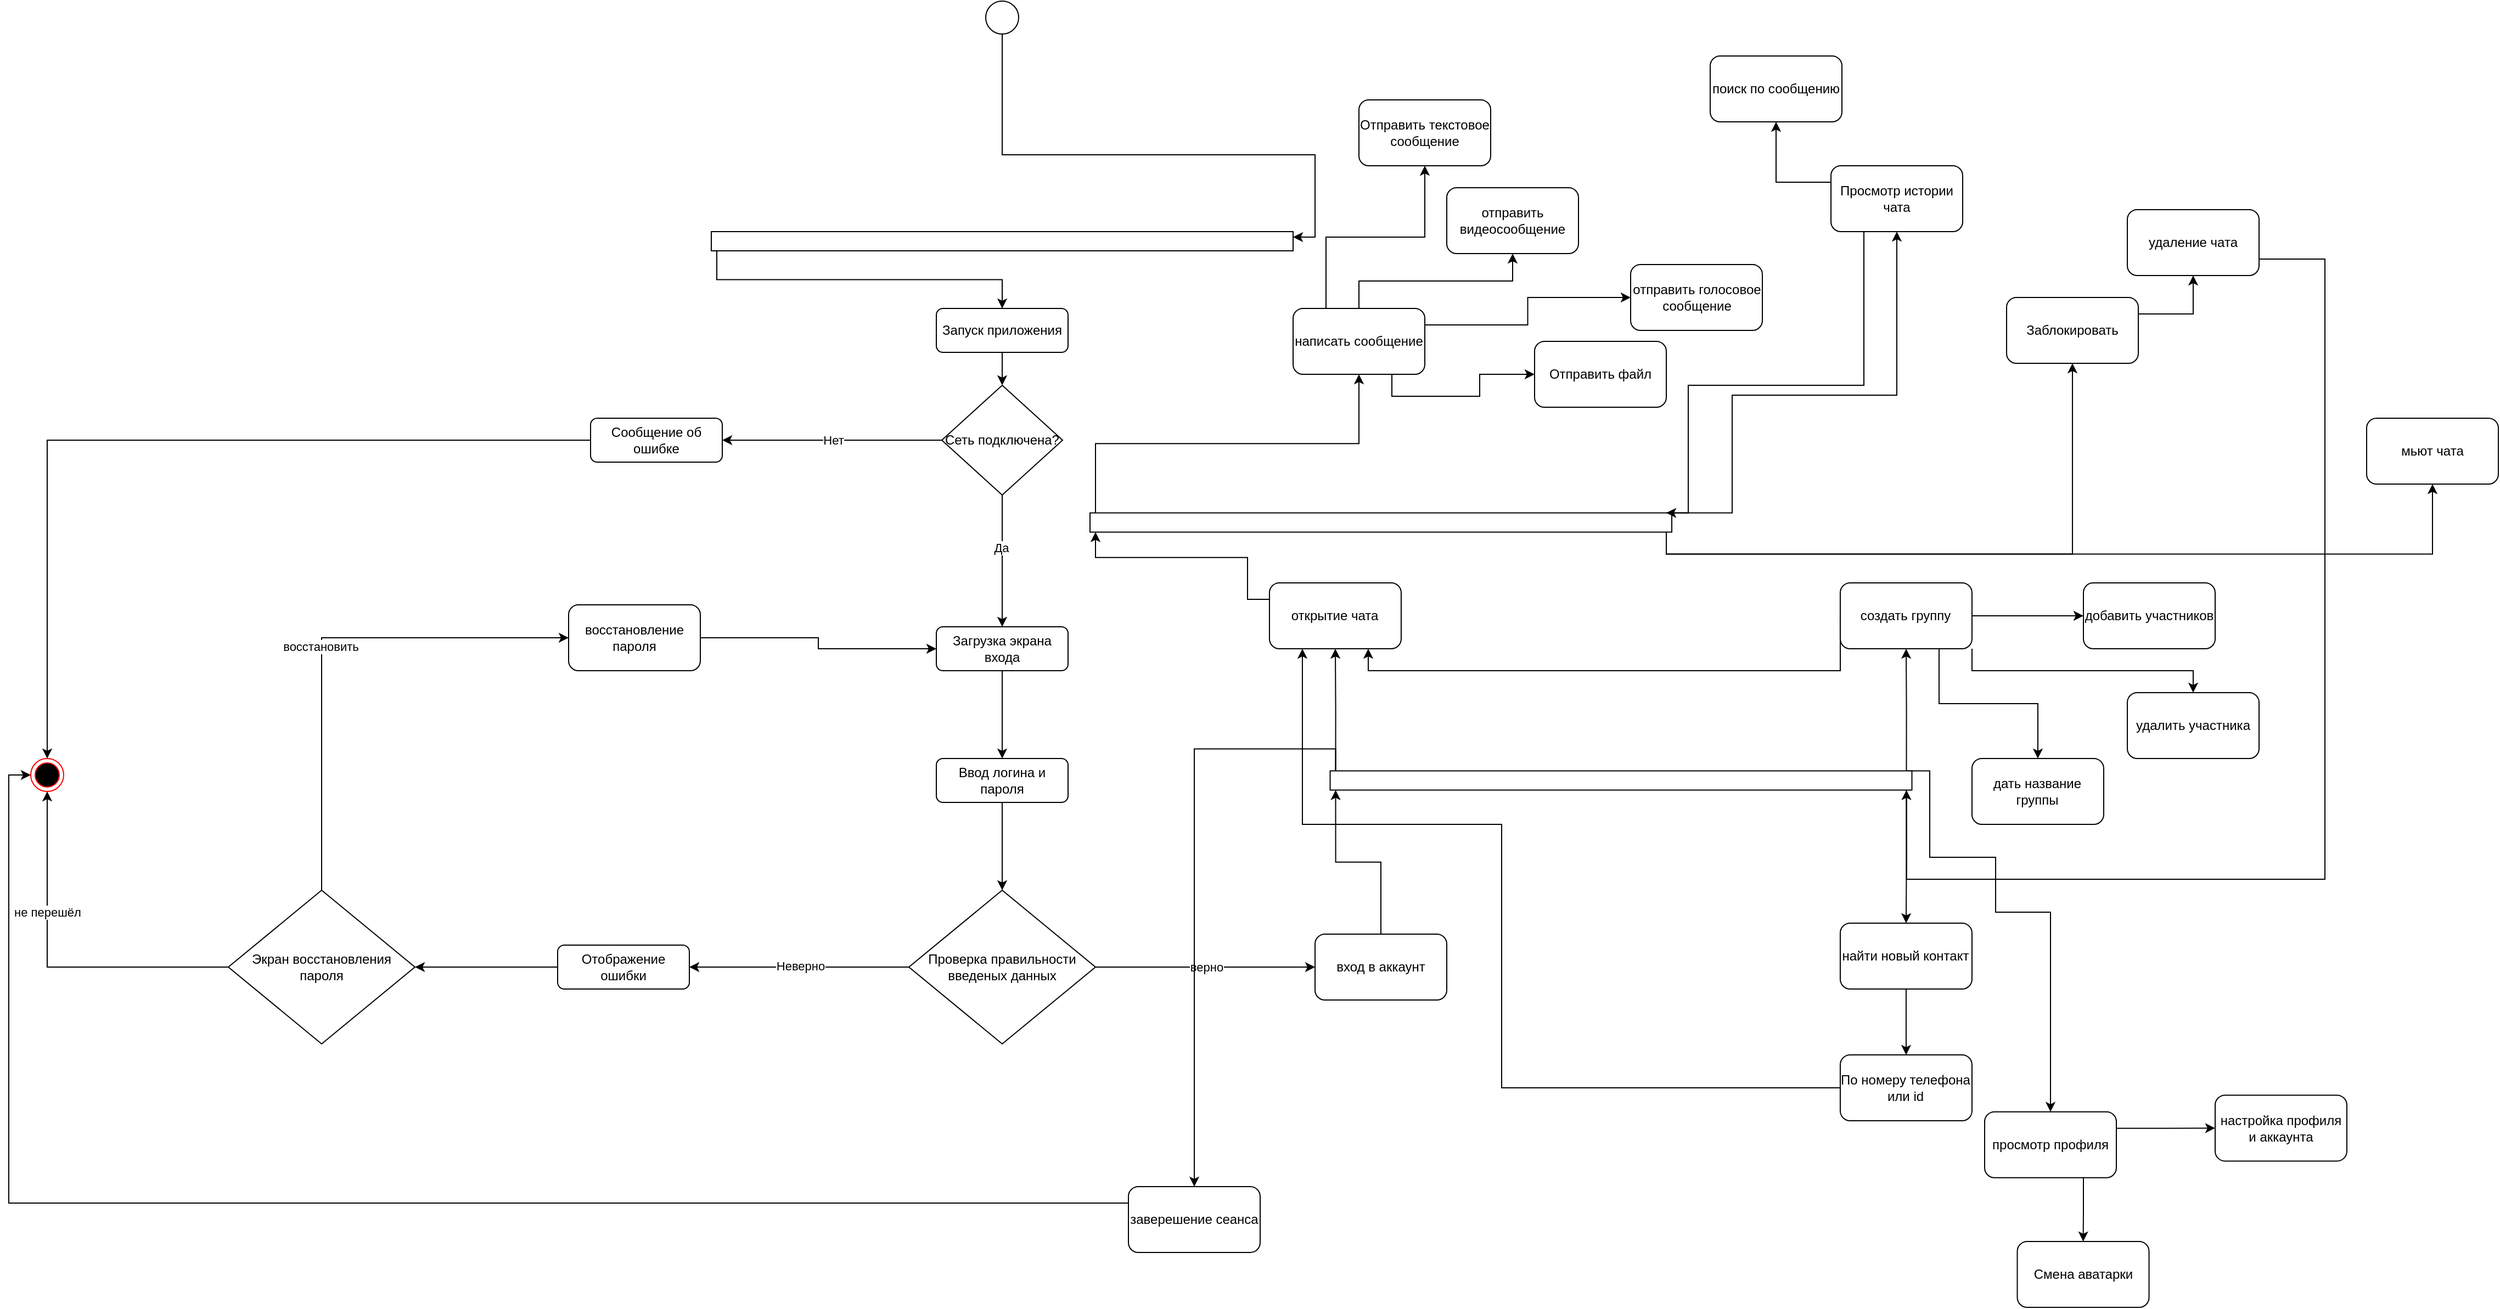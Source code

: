 <mxfile version="25.0.2">
  <diagram name="Страница — 1" id="m0aqDX5a4y5vVacSmw0y">
    <mxGraphModel dx="2271" dy="2622" grid="1" gridSize="10" guides="1" tooltips="1" connect="1" arrows="1" fold="1" page="1" pageScale="1" pageWidth="827" pageHeight="1169" math="0" shadow="0">
      <root>
        <mxCell id="0" />
        <mxCell id="1" parent="0" />
        <mxCell id="jCxehiMEUvxZO1RVhI75-6" style="edgeStyle=orthogonalEdgeStyle;rounded=0;orthogonalLoop=1;jettySize=auto;html=1;exitX=0.5;exitY=1;exitDx=0;exitDy=0;" edge="1" parent="1" source="jCxehiMEUvxZO1RVhI75-5" target="jCxehiMEUvxZO1RVhI75-8">
          <mxGeometry relative="1" as="geometry">
            <mxPoint x="320" y="120" as="targetPoint" />
            <Array as="points">
              <mxPoint x="335" y="100" />
              <mxPoint x="620" y="100" />
              <mxPoint x="620" y="175" />
            </Array>
          </mxGeometry>
        </mxCell>
        <mxCell id="jCxehiMEUvxZO1RVhI75-5" value="" style="ellipse;" vertex="1" parent="1">
          <mxGeometry x="320" y="-40" width="30" height="30" as="geometry" />
        </mxCell>
        <mxCell id="jCxehiMEUvxZO1RVhI75-11" style="edgeStyle=orthogonalEdgeStyle;rounded=0;orthogonalLoop=1;jettySize=auto;html=1;curved=0;exitX=1;exitY=1;exitDx=0;exitDy=-5;exitPerimeter=0;entryX=0.5;entryY=0;entryDx=0;entryDy=0;" edge="1" parent="1" source="jCxehiMEUvxZO1RVhI75-8" target="jCxehiMEUvxZO1RVhI75-9">
          <mxGeometry relative="1" as="geometry" />
        </mxCell>
        <mxCell id="jCxehiMEUvxZO1RVhI75-8" value="" style="html=1;points=[[0,0,0,0,5],[0,1,0,0,-5],[1,0,0,0,5],[1,1,0,0,-5]];perimeter=orthogonalPerimeter;outlineConnect=0;targetShapes=umlLifeline;portConstraint=eastwest;newEdgeStyle={&quot;curved&quot;:0,&quot;rounded&quot;:0};rotation=90;" vertex="1" parent="1">
          <mxGeometry x="326.25" y="-86.25" width="17.5" height="530" as="geometry" />
        </mxCell>
        <mxCell id="jCxehiMEUvxZO1RVhI75-12" style="edgeStyle=orthogonalEdgeStyle;rounded=0;orthogonalLoop=1;jettySize=auto;html=1;exitX=0.5;exitY=1;exitDx=0;exitDy=0;entryX=0.5;entryY=0;entryDx=0;entryDy=0;" edge="1" parent="1" source="jCxehiMEUvxZO1RVhI75-9" target="jCxehiMEUvxZO1RVhI75-10">
          <mxGeometry relative="1" as="geometry" />
        </mxCell>
        <mxCell id="jCxehiMEUvxZO1RVhI75-9" value="Запуск приложения" style="rounded=1;whiteSpace=wrap;html=1;" vertex="1" parent="1">
          <mxGeometry x="275" y="240" width="120" height="40" as="geometry" />
        </mxCell>
        <mxCell id="jCxehiMEUvxZO1RVhI75-13" style="edgeStyle=orthogonalEdgeStyle;rounded=0;orthogonalLoop=1;jettySize=auto;html=1;entryX=1;entryY=0.5;entryDx=0;entryDy=0;" edge="1" parent="1" source="jCxehiMEUvxZO1RVhI75-10" target="jCxehiMEUvxZO1RVhI75-17">
          <mxGeometry relative="1" as="geometry">
            <mxPoint x="85.714" y="360" as="targetPoint" />
          </mxGeometry>
        </mxCell>
        <mxCell id="jCxehiMEUvxZO1RVhI75-15" value="Нет" style="edgeLabel;html=1;align=center;verticalAlign=middle;resizable=0;points=[];" vertex="1" connectable="0" parent="jCxehiMEUvxZO1RVhI75-13">
          <mxGeometry x="-0.007" relative="1" as="geometry">
            <mxPoint as="offset" />
          </mxGeometry>
        </mxCell>
        <mxCell id="jCxehiMEUvxZO1RVhI75-14" style="edgeStyle=orthogonalEdgeStyle;rounded=0;orthogonalLoop=1;jettySize=auto;html=1;exitX=0.5;exitY=1;exitDx=0;exitDy=0;entryX=0.5;entryY=0;entryDx=0;entryDy=0;" edge="1" parent="1" source="jCxehiMEUvxZO1RVhI75-10" target="jCxehiMEUvxZO1RVhI75-18">
          <mxGeometry relative="1" as="geometry">
            <mxPoint x="335.143" y="520" as="targetPoint" />
          </mxGeometry>
        </mxCell>
        <mxCell id="jCxehiMEUvxZO1RVhI75-16" value="Да" style="edgeLabel;html=1;align=center;verticalAlign=middle;resizable=0;points=[];" vertex="1" connectable="0" parent="jCxehiMEUvxZO1RVhI75-14">
          <mxGeometry x="-0.2" y="-1" relative="1" as="geometry">
            <mxPoint as="offset" />
          </mxGeometry>
        </mxCell>
        <mxCell id="jCxehiMEUvxZO1RVhI75-10" value="Сеть подключена?" style="rhombus;whiteSpace=wrap;html=1;" vertex="1" parent="1">
          <mxGeometry x="280" y="310" width="110" height="100" as="geometry" />
        </mxCell>
        <mxCell id="jCxehiMEUvxZO1RVhI75-38" style="edgeStyle=orthogonalEdgeStyle;rounded=0;orthogonalLoop=1;jettySize=auto;html=1;exitX=0;exitY=0.5;exitDx=0;exitDy=0;entryX=0.5;entryY=0;entryDx=0;entryDy=0;" edge="1" parent="1" source="jCxehiMEUvxZO1RVhI75-17" target="jCxehiMEUvxZO1RVhI75-33">
          <mxGeometry relative="1" as="geometry">
            <mxPoint x="-210" y="359.842" as="targetPoint" />
          </mxGeometry>
        </mxCell>
        <mxCell id="jCxehiMEUvxZO1RVhI75-17" value="Сообщение об ошибке" style="rounded=1;whiteSpace=wrap;html=1;" vertex="1" parent="1">
          <mxGeometry x="-40" y="340" width="120" height="40" as="geometry" />
        </mxCell>
        <mxCell id="jCxehiMEUvxZO1RVhI75-20" style="edgeStyle=orthogonalEdgeStyle;rounded=0;orthogonalLoop=1;jettySize=auto;html=1;exitX=0.5;exitY=1;exitDx=0;exitDy=0;entryX=0.5;entryY=0;entryDx=0;entryDy=0;" edge="1" parent="1" source="jCxehiMEUvxZO1RVhI75-18" target="jCxehiMEUvxZO1RVhI75-21">
          <mxGeometry relative="1" as="geometry">
            <mxPoint x="335.368" y="620" as="targetPoint" />
          </mxGeometry>
        </mxCell>
        <mxCell id="jCxehiMEUvxZO1RVhI75-18" value="Загрузка экрана входа" style="rounded=1;whiteSpace=wrap;html=1;" vertex="1" parent="1">
          <mxGeometry x="275" y="530" width="120" height="40" as="geometry" />
        </mxCell>
        <mxCell id="jCxehiMEUvxZO1RVhI75-23" style="edgeStyle=orthogonalEdgeStyle;rounded=0;orthogonalLoop=1;jettySize=auto;html=1;exitX=0.5;exitY=1;exitDx=0;exitDy=0;entryX=0.5;entryY=0;entryDx=0;entryDy=0;" edge="1" parent="1" source="jCxehiMEUvxZO1RVhI75-21" target="jCxehiMEUvxZO1RVhI75-22">
          <mxGeometry relative="1" as="geometry" />
        </mxCell>
        <mxCell id="jCxehiMEUvxZO1RVhI75-21" value="Ввод логина и пароля" style="rounded=1;whiteSpace=wrap;html=1;" vertex="1" parent="1">
          <mxGeometry x="275" y="650" width="120" height="40" as="geometry" />
        </mxCell>
        <mxCell id="jCxehiMEUvxZO1RVhI75-24" style="edgeStyle=orthogonalEdgeStyle;rounded=0;orthogonalLoop=1;jettySize=auto;html=1;exitX=0;exitY=0.5;exitDx=0;exitDy=0;entryX=1;entryY=0.5;entryDx=0;entryDy=0;" edge="1" parent="1" source="jCxehiMEUvxZO1RVhI75-22" target="jCxehiMEUvxZO1RVhI75-26">
          <mxGeometry relative="1" as="geometry">
            <mxPoint x="70" y="839.842" as="targetPoint" />
          </mxGeometry>
        </mxCell>
        <mxCell id="jCxehiMEUvxZO1RVhI75-25" value="Неверно" style="edgeLabel;html=1;align=center;verticalAlign=middle;resizable=0;points=[];" vertex="1" connectable="0" parent="jCxehiMEUvxZO1RVhI75-24">
          <mxGeometry x="-0.007" y="-1" relative="1" as="geometry">
            <mxPoint as="offset" />
          </mxGeometry>
        </mxCell>
        <mxCell id="jCxehiMEUvxZO1RVhI75-27" style="edgeStyle=orthogonalEdgeStyle;rounded=0;orthogonalLoop=1;jettySize=auto;html=1;exitX=1;exitY=0.5;exitDx=0;exitDy=0;entryX=0;entryY=0.5;entryDx=0;entryDy=0;" edge="1" parent="1" source="jCxehiMEUvxZO1RVhI75-22" target="jCxehiMEUvxZO1RVhI75-39">
          <mxGeometry relative="1" as="geometry">
            <mxPoint x="560" y="839.842" as="targetPoint" />
          </mxGeometry>
        </mxCell>
        <mxCell id="jCxehiMEUvxZO1RVhI75-28" value="верно" style="edgeLabel;html=1;align=center;verticalAlign=middle;resizable=0;points=[];" vertex="1" connectable="0" parent="jCxehiMEUvxZO1RVhI75-27">
          <mxGeometry x="0.012" relative="1" as="geometry">
            <mxPoint as="offset" />
          </mxGeometry>
        </mxCell>
        <mxCell id="jCxehiMEUvxZO1RVhI75-22" value="Проверка правильности введеных данных" style="rhombus;whiteSpace=wrap;html=1;" vertex="1" parent="1">
          <mxGeometry x="250" y="770" width="170" height="140" as="geometry" />
        </mxCell>
        <mxCell id="jCxehiMEUvxZO1RVhI75-29" style="edgeStyle=orthogonalEdgeStyle;rounded=0;orthogonalLoop=1;jettySize=auto;html=1;exitX=0;exitY=0.5;exitDx=0;exitDy=0;entryX=1;entryY=0.5;entryDx=0;entryDy=0;" edge="1" parent="1" source="jCxehiMEUvxZO1RVhI75-26" target="jCxehiMEUvxZO1RVhI75-30">
          <mxGeometry relative="1" as="geometry">
            <mxPoint x="-190" y="839.842" as="targetPoint" />
          </mxGeometry>
        </mxCell>
        <mxCell id="jCxehiMEUvxZO1RVhI75-26" value="Отображение ошибки" style="rounded=1;whiteSpace=wrap;html=1;" vertex="1" parent="1">
          <mxGeometry x="-70" y="820" width="120" height="40" as="geometry" />
        </mxCell>
        <mxCell id="jCxehiMEUvxZO1RVhI75-31" style="edgeStyle=orthogonalEdgeStyle;rounded=0;orthogonalLoop=1;jettySize=auto;html=1;exitX=0;exitY=0.5;exitDx=0;exitDy=0;entryX=0.5;entryY=1;entryDx=0;entryDy=0;" edge="1" parent="1" source="jCxehiMEUvxZO1RVhI75-30" target="jCxehiMEUvxZO1RVhI75-33">
          <mxGeometry relative="1" as="geometry">
            <mxPoint x="-450" y="670" as="targetPoint" />
          </mxGeometry>
        </mxCell>
        <mxCell id="jCxehiMEUvxZO1RVhI75-32" value="не перешёл" style="edgeLabel;html=1;align=center;verticalAlign=middle;resizable=0;points=[];" vertex="1" connectable="0" parent="jCxehiMEUvxZO1RVhI75-31">
          <mxGeometry x="0.322" relative="1" as="geometry">
            <mxPoint as="offset" />
          </mxGeometry>
        </mxCell>
        <mxCell id="jCxehiMEUvxZO1RVhI75-34" style="edgeStyle=orthogonalEdgeStyle;rounded=0;orthogonalLoop=1;jettySize=auto;html=1;exitX=0.5;exitY=0;exitDx=0;exitDy=0;" edge="1" parent="1" source="jCxehiMEUvxZO1RVhI75-30" target="jCxehiMEUvxZO1RVhI75-35">
          <mxGeometry relative="1" as="geometry">
            <mxPoint x="-284.684" y="650" as="targetPoint" />
            <Array as="points">
              <mxPoint x="-285" y="690" />
              <mxPoint x="-285" y="690" />
            </Array>
          </mxGeometry>
        </mxCell>
        <mxCell id="jCxehiMEUvxZO1RVhI75-36" value="восстановить" style="edgeLabel;html=1;align=center;verticalAlign=middle;resizable=0;points=[];" vertex="1" connectable="0" parent="jCxehiMEUvxZO1RVhI75-34">
          <mxGeometry x="-0.021" y="1" relative="1" as="geometry">
            <mxPoint as="offset" />
          </mxGeometry>
        </mxCell>
        <mxCell id="jCxehiMEUvxZO1RVhI75-30" value="Экран восстановления пароля" style="rhombus;whiteSpace=wrap;html=1;" vertex="1" parent="1">
          <mxGeometry x="-370" y="770" width="170" height="140" as="geometry" />
        </mxCell>
        <mxCell id="jCxehiMEUvxZO1RVhI75-33" value="" style="ellipse;html=1;shape=endState;fillColor=#000000;strokeColor=#ff0000;" vertex="1" parent="1">
          <mxGeometry x="-550" y="650" width="30" height="30" as="geometry" />
        </mxCell>
        <mxCell id="jCxehiMEUvxZO1RVhI75-37" style="edgeStyle=orthogonalEdgeStyle;rounded=0;orthogonalLoop=1;jettySize=auto;html=1;exitX=1;exitY=0.5;exitDx=0;exitDy=0;entryX=0;entryY=0.5;entryDx=0;entryDy=0;" edge="1" parent="1" source="jCxehiMEUvxZO1RVhI75-35" target="jCxehiMEUvxZO1RVhI75-18">
          <mxGeometry relative="1" as="geometry" />
        </mxCell>
        <mxCell id="jCxehiMEUvxZO1RVhI75-35" value="восстановление пароля" style="rounded=1;whiteSpace=wrap;html=1;" vertex="1" parent="1">
          <mxGeometry x="-60.004" y="510" width="120" height="60" as="geometry" />
        </mxCell>
        <mxCell id="jCxehiMEUvxZO1RVhI75-40" style="edgeStyle=orthogonalEdgeStyle;rounded=0;orthogonalLoop=1;jettySize=auto;html=1;exitX=0.5;exitY=0;exitDx=0;exitDy=0;entryX=1;entryY=1;entryDx=0;entryDy=-5;entryPerimeter=0;" edge="1" parent="1" source="jCxehiMEUvxZO1RVhI75-39" target="jCxehiMEUvxZO1RVhI75-45">
          <mxGeometry relative="1" as="geometry">
            <mxPoint x="639.526" y="710" as="targetPoint" />
          </mxGeometry>
        </mxCell>
        <mxCell id="jCxehiMEUvxZO1RVhI75-39" value="вход в аккаунт" style="rounded=1;whiteSpace=wrap;html=1;" vertex="1" parent="1">
          <mxGeometry x="620" y="810" width="120" height="60" as="geometry" />
        </mxCell>
        <mxCell id="jCxehiMEUvxZO1RVhI75-46" style="edgeStyle=orthogonalEdgeStyle;rounded=0;orthogonalLoop=1;jettySize=auto;html=1;curved=0;exitX=1;exitY=0;exitDx=0;exitDy=5;exitPerimeter=0;" edge="1" parent="1" source="jCxehiMEUvxZO1RVhI75-45" target="jCxehiMEUvxZO1RVhI75-51">
          <mxGeometry relative="1" as="geometry">
            <mxPoint x="1158.474" y="830" as="targetPoint" />
          </mxGeometry>
        </mxCell>
        <mxCell id="jCxehiMEUvxZO1RVhI75-47" style="edgeStyle=orthogonalEdgeStyle;rounded=0;orthogonalLoop=1;jettySize=auto;html=1;curved=0;exitX=0;exitY=0;exitDx=0;exitDy=5;exitPerimeter=0;" edge="1" parent="1" source="jCxehiMEUvxZO1RVhI75-45" target="jCxehiMEUvxZO1RVhI75-50">
          <mxGeometry relative="1" as="geometry">
            <mxPoint x="1158.474" y="520" as="targetPoint" />
          </mxGeometry>
        </mxCell>
        <mxCell id="jCxehiMEUvxZO1RVhI75-48" style="edgeStyle=orthogonalEdgeStyle;rounded=0;orthogonalLoop=1;jettySize=auto;html=1;curved=0;exitX=0;exitY=1;exitDx=0;exitDy=-5;exitPerimeter=0;" edge="1" parent="1" source="jCxehiMEUvxZO1RVhI75-45" target="jCxehiMEUvxZO1RVhI75-49">
          <mxGeometry relative="1" as="geometry">
            <mxPoint x="638.474" y="540" as="targetPoint" />
          </mxGeometry>
        </mxCell>
        <mxCell id="jCxehiMEUvxZO1RVhI75-98" style="edgeStyle=orthogonalEdgeStyle;rounded=0;orthogonalLoop=1;jettySize=auto;html=1;curved=0;exitX=0;exitY=0;exitDx=0;exitDy=5;exitPerimeter=0;" edge="1" parent="1" source="jCxehiMEUvxZO1RVhI75-45" target="jCxehiMEUvxZO1RVhI75-99">
          <mxGeometry relative="1" as="geometry">
            <mxPoint x="1290" y="1001.882" as="targetPoint" />
            <Array as="points">
              <mxPoint x="1180" y="661" />
              <mxPoint x="1180" y="740" />
              <mxPoint x="1240" y="740" />
              <mxPoint x="1240" y="790" />
              <mxPoint x="1290" y="790" />
            </Array>
          </mxGeometry>
        </mxCell>
        <mxCell id="jCxehiMEUvxZO1RVhI75-106" style="edgeStyle=orthogonalEdgeStyle;rounded=0;orthogonalLoop=1;jettySize=auto;html=1;curved=0;exitX=0;exitY=1;exitDx=0;exitDy=-5;exitPerimeter=0;" edge="1" parent="1" source="jCxehiMEUvxZO1RVhI75-45" target="jCxehiMEUvxZO1RVhI75-107">
          <mxGeometry relative="1" as="geometry">
            <mxPoint x="510" y="1070" as="targetPoint" />
          </mxGeometry>
        </mxCell>
        <mxCell id="jCxehiMEUvxZO1RVhI75-45" value="" style="html=1;points=[[0,0,0,0,5],[0,1,0,0,-5],[1,0,0,0,5],[1,1,0,0,-5]];perimeter=orthogonalPerimeter;outlineConnect=0;targetShapes=umlLifeline;portConstraint=eastwest;newEdgeStyle={&quot;curved&quot;:0,&quot;rounded&quot;:0};rotation=90;" vertex="1" parent="1">
          <mxGeometry x="890" y="405" width="17.5" height="530" as="geometry" />
        </mxCell>
        <mxCell id="jCxehiMEUvxZO1RVhI75-49" value="открытие чата" style="rounded=1;whiteSpace=wrap;html=1;" vertex="1" parent="1">
          <mxGeometry x="578.474" y="490" width="120" height="60" as="geometry" />
        </mxCell>
        <mxCell id="jCxehiMEUvxZO1RVhI75-60" style="edgeStyle=orthogonalEdgeStyle;rounded=0;orthogonalLoop=1;jettySize=auto;html=1;exitX=0.75;exitY=1;exitDx=0;exitDy=0;" edge="1" parent="1" source="jCxehiMEUvxZO1RVhI75-50" target="jCxehiMEUvxZO1RVhI75-61">
          <mxGeometry relative="1" as="geometry">
            <mxPoint x="1158.474" y="400" as="targetPoint" />
          </mxGeometry>
        </mxCell>
        <mxCell id="jCxehiMEUvxZO1RVhI75-62" style="edgeStyle=orthogonalEdgeStyle;rounded=0;orthogonalLoop=1;jettySize=auto;html=1;exitX=1;exitY=0.5;exitDx=0;exitDy=0;" edge="1" parent="1" source="jCxehiMEUvxZO1RVhI75-50" target="jCxehiMEUvxZO1RVhI75-63">
          <mxGeometry relative="1" as="geometry">
            <mxPoint x="1450" y="480" as="targetPoint" />
          </mxGeometry>
        </mxCell>
        <mxCell id="jCxehiMEUvxZO1RVhI75-66" style="edgeStyle=orthogonalEdgeStyle;rounded=0;orthogonalLoop=1;jettySize=auto;html=1;exitX=0;exitY=0.5;exitDx=0;exitDy=0;entryX=0.75;entryY=1;entryDx=0;entryDy=0;" edge="1" parent="1" source="jCxehiMEUvxZO1RVhI75-50" target="jCxehiMEUvxZO1RVhI75-49">
          <mxGeometry relative="1" as="geometry">
            <Array as="points">
              <mxPoint x="1098" y="570" />
              <mxPoint x="668" y="570" />
            </Array>
          </mxGeometry>
        </mxCell>
        <mxCell id="jCxehiMEUvxZO1RVhI75-87" style="edgeStyle=orthogonalEdgeStyle;rounded=0;orthogonalLoop=1;jettySize=auto;html=1;exitX=1;exitY=1;exitDx=0;exitDy=0;" edge="1" parent="1" source="jCxehiMEUvxZO1RVhI75-50" target="jCxehiMEUvxZO1RVhI75-88">
          <mxGeometry relative="1" as="geometry">
            <mxPoint x="1420" y="620.0" as="targetPoint" />
          </mxGeometry>
        </mxCell>
        <mxCell id="jCxehiMEUvxZO1RVhI75-50" value="создать группу" style="rounded=1;whiteSpace=wrap;html=1;" vertex="1" parent="1">
          <mxGeometry x="1098.474" y="490" width="120" height="60" as="geometry" />
        </mxCell>
        <mxCell id="jCxehiMEUvxZO1RVhI75-67" style="edgeStyle=orthogonalEdgeStyle;rounded=0;orthogonalLoop=1;jettySize=auto;html=1;exitX=0.5;exitY=1;exitDx=0;exitDy=0;" edge="1" parent="1" source="jCxehiMEUvxZO1RVhI75-51" target="jCxehiMEUvxZO1RVhI75-68">
          <mxGeometry relative="1" as="geometry">
            <mxPoint x="1158.474" y="950" as="targetPoint" />
          </mxGeometry>
        </mxCell>
        <mxCell id="jCxehiMEUvxZO1RVhI75-51" value="найти новый контакт" style="rounded=1;whiteSpace=wrap;html=1;" vertex="1" parent="1">
          <mxGeometry x="1098.474" y="800" width="120" height="60" as="geometry" />
        </mxCell>
        <mxCell id="jCxehiMEUvxZO1RVhI75-54" value="Отправить файл" style="rounded=1;whiteSpace=wrap;html=1;" vertex="1" parent="1">
          <mxGeometry x="820" y="270.002" width="120" height="60" as="geometry" />
        </mxCell>
        <mxCell id="jCxehiMEUvxZO1RVhI75-76" style="edgeStyle=orthogonalEdgeStyle;rounded=0;orthogonalLoop=1;jettySize=auto;html=1;exitX=0.5;exitY=0;exitDx=0;exitDy=0;entryX=0.5;entryY=1;entryDx=0;entryDy=0;" edge="1" parent="1" source="jCxehiMEUvxZO1RVhI75-55" target="jCxehiMEUvxZO1RVhI75-59">
          <mxGeometry relative="1" as="geometry" />
        </mxCell>
        <mxCell id="jCxehiMEUvxZO1RVhI75-77" style="edgeStyle=orthogonalEdgeStyle;rounded=0;orthogonalLoop=1;jettySize=auto;html=1;exitX=1;exitY=0.25;exitDx=0;exitDy=0;entryX=0;entryY=0.5;entryDx=0;entryDy=0;" edge="1" parent="1" source="jCxehiMEUvxZO1RVhI75-55" target="jCxehiMEUvxZO1RVhI75-57">
          <mxGeometry relative="1" as="geometry" />
        </mxCell>
        <mxCell id="jCxehiMEUvxZO1RVhI75-78" style="edgeStyle=orthogonalEdgeStyle;rounded=0;orthogonalLoop=1;jettySize=auto;html=1;exitX=0.75;exitY=1;exitDx=0;exitDy=0;entryX=0;entryY=0.5;entryDx=0;entryDy=0;" edge="1" parent="1" source="jCxehiMEUvxZO1RVhI75-55" target="jCxehiMEUvxZO1RVhI75-54">
          <mxGeometry relative="1" as="geometry" />
        </mxCell>
        <mxCell id="jCxehiMEUvxZO1RVhI75-82" style="edgeStyle=orthogonalEdgeStyle;rounded=0;orthogonalLoop=1;jettySize=auto;html=1;exitX=0.25;exitY=0;exitDx=0;exitDy=0;" edge="1" parent="1" source="jCxehiMEUvxZO1RVhI75-55" target="jCxehiMEUvxZO1RVhI75-83">
          <mxGeometry relative="1" as="geometry">
            <mxPoint x="720" y="80" as="targetPoint" />
          </mxGeometry>
        </mxCell>
        <mxCell id="jCxehiMEUvxZO1RVhI75-55" value="написать сообщение" style="rounded=1;whiteSpace=wrap;html=1;" vertex="1" parent="1">
          <mxGeometry x="600.004" y="240" width="120" height="60" as="geometry" />
        </mxCell>
        <mxCell id="jCxehiMEUvxZO1RVhI75-57" value="отправить голосовое сообщение" style="rounded=1;whiteSpace=wrap;html=1;" vertex="1" parent="1">
          <mxGeometry x="907.5" y="200" width="120" height="60" as="geometry" />
        </mxCell>
        <mxCell id="jCxehiMEUvxZO1RVhI75-59" value="отправить видеосообщение" style="rounded=1;whiteSpace=wrap;html=1;" vertex="1" parent="1">
          <mxGeometry x="740" y="130.002" width="120" height="60" as="geometry" />
        </mxCell>
        <mxCell id="jCxehiMEUvxZO1RVhI75-61" value="дать название группы" style="rounded=1;whiteSpace=wrap;html=1;" vertex="1" parent="1">
          <mxGeometry x="1218.474" y="650" width="120" height="60" as="geometry" />
        </mxCell>
        <mxCell id="jCxehiMEUvxZO1RVhI75-63" value="добавить участников" style="rounded=1;whiteSpace=wrap;html=1;" vertex="1" parent="1">
          <mxGeometry x="1320" y="490" width="120" height="60" as="geometry" />
        </mxCell>
        <mxCell id="jCxehiMEUvxZO1RVhI75-71" style="edgeStyle=orthogonalEdgeStyle;rounded=0;orthogonalLoop=1;jettySize=auto;html=1;exitX=0;exitY=0.5;exitDx=0;exitDy=0;entryX=0.25;entryY=1;entryDx=0;entryDy=0;" edge="1" parent="1" source="jCxehiMEUvxZO1RVhI75-68" target="jCxehiMEUvxZO1RVhI75-49">
          <mxGeometry relative="1" as="geometry">
            <Array as="points">
              <mxPoint x="790" y="950" />
              <mxPoint x="790" y="710" />
              <mxPoint x="608" y="710" />
            </Array>
          </mxGeometry>
        </mxCell>
        <mxCell id="jCxehiMEUvxZO1RVhI75-68" value="По номеру телефона или id" style="rounded=1;whiteSpace=wrap;html=1;" vertex="1" parent="1">
          <mxGeometry x="1098.474" y="920" width="120" height="60" as="geometry" />
        </mxCell>
        <mxCell id="jCxehiMEUvxZO1RVhI75-75" style="edgeStyle=orthogonalEdgeStyle;rounded=0;orthogonalLoop=1;jettySize=auto;html=1;curved=0;exitX=0;exitY=1;exitDx=0;exitDy=-5;exitPerimeter=0;entryX=0.5;entryY=1;entryDx=0;entryDy=0;" edge="1" parent="1" source="jCxehiMEUvxZO1RVhI75-73" target="jCxehiMEUvxZO1RVhI75-55">
          <mxGeometry relative="1" as="geometry" />
        </mxCell>
        <mxCell id="jCxehiMEUvxZO1RVhI75-80" style="edgeStyle=orthogonalEdgeStyle;rounded=0;orthogonalLoop=1;jettySize=auto;html=1;curved=0;exitX=0;exitY=0;exitDx=0;exitDy=5;exitPerimeter=0;entryX=0.5;entryY=1;entryDx=0;entryDy=0;" edge="1" parent="1" source="jCxehiMEUvxZO1RVhI75-73" target="jCxehiMEUvxZO1RVhI75-86">
          <mxGeometry relative="1" as="geometry">
            <mxPoint x="1150" y="210" as="targetPoint" />
            <Array as="points">
              <mxPoint x="1000" y="426" />
              <mxPoint x="1000" y="319" />
              <mxPoint x="1150" y="319" />
              <mxPoint x="1150" y="170" />
            </Array>
          </mxGeometry>
        </mxCell>
        <mxCell id="jCxehiMEUvxZO1RVhI75-81" style="edgeStyle=orthogonalEdgeStyle;rounded=0;orthogonalLoop=1;jettySize=auto;html=1;curved=0;exitX=1;exitY=0;exitDx=0;exitDy=5;exitPerimeter=0;" edge="1" parent="1" source="jCxehiMEUvxZO1RVhI75-73" target="jCxehiMEUvxZO1RVhI75-89">
          <mxGeometry relative="1" as="geometry">
            <mxPoint x="1310" y="260" as="targetPoint" />
          </mxGeometry>
        </mxCell>
        <mxCell id="jCxehiMEUvxZO1RVhI75-104" style="edgeStyle=orthogonalEdgeStyle;rounded=0;orthogonalLoop=1;jettySize=auto;html=1;curved=0;exitX=1;exitY=0;exitDx=0;exitDy=5;exitPerimeter=0;" edge="1" parent="1" source="jCxehiMEUvxZO1RVhI75-73" target="jCxehiMEUvxZO1RVhI75-105">
          <mxGeometry relative="1" as="geometry">
            <mxPoint x="1638.0" y="370" as="targetPoint" />
          </mxGeometry>
        </mxCell>
        <mxCell id="jCxehiMEUvxZO1RVhI75-73" value="" style="html=1;points=[[0,0,0,0,5],[0,1,0,0,-5],[1,0,0,0,5],[1,1,0,0,-5]];perimeter=orthogonalPerimeter;outlineConnect=0;targetShapes=umlLifeline;portConstraint=eastwest;newEdgeStyle={&quot;curved&quot;:0,&quot;rounded&quot;:0};rotation=90;" vertex="1" parent="1">
          <mxGeometry x="671.25" y="170" width="17.5" height="530" as="geometry" />
        </mxCell>
        <mxCell id="jCxehiMEUvxZO1RVhI75-74" style="edgeStyle=orthogonalEdgeStyle;rounded=0;orthogonalLoop=1;jettySize=auto;html=1;exitX=0;exitY=0.25;exitDx=0;exitDy=0;entryX=1;entryY=1;entryDx=0;entryDy=-5;entryPerimeter=0;" edge="1" parent="1" source="jCxehiMEUvxZO1RVhI75-49" target="jCxehiMEUvxZO1RVhI75-73">
          <mxGeometry relative="1" as="geometry" />
        </mxCell>
        <mxCell id="jCxehiMEUvxZO1RVhI75-83" value="Отправить текстовое сообщение" style="rounded=1;whiteSpace=wrap;html=1;" vertex="1" parent="1">
          <mxGeometry x="660" y="50" width="120" height="60" as="geometry" />
        </mxCell>
        <mxCell id="jCxehiMEUvxZO1RVhI75-92" style="edgeStyle=orthogonalEdgeStyle;rounded=0;orthogonalLoop=1;jettySize=auto;html=1;exitX=0;exitY=0.25;exitDx=0;exitDy=0;" edge="1" parent="1" source="jCxehiMEUvxZO1RVhI75-86" target="jCxehiMEUvxZO1RVhI75-93">
          <mxGeometry relative="1" as="geometry">
            <mxPoint x="1040" y="40" as="targetPoint" />
          </mxGeometry>
        </mxCell>
        <mxCell id="jCxehiMEUvxZO1RVhI75-86" value="Просмотр истории чата" style="rounded=1;whiteSpace=wrap;html=1;" vertex="1" parent="1">
          <mxGeometry x="1090" y="110" width="120" height="60" as="geometry" />
        </mxCell>
        <mxCell id="jCxehiMEUvxZO1RVhI75-88" value="удалить участника" style="rounded=1;whiteSpace=wrap;html=1;" vertex="1" parent="1">
          <mxGeometry x="1360" y="590.0" width="120" height="60" as="geometry" />
        </mxCell>
        <mxCell id="jCxehiMEUvxZO1RVhI75-90" style="edgeStyle=orthogonalEdgeStyle;rounded=0;orthogonalLoop=1;jettySize=auto;html=1;exitX=1;exitY=0.25;exitDx=0;exitDy=0;" edge="1" parent="1" source="jCxehiMEUvxZO1RVhI75-89" target="jCxehiMEUvxZO1RVhI75-91">
          <mxGeometry relative="1" as="geometry">
            <mxPoint x="1420" y="180" as="targetPoint" />
          </mxGeometry>
        </mxCell>
        <mxCell id="jCxehiMEUvxZO1RVhI75-89" value="Заблокировать" style="rounded=1;whiteSpace=wrap;html=1;" vertex="1" parent="1">
          <mxGeometry x="1250" y="230" width="120" height="60" as="geometry" />
        </mxCell>
        <mxCell id="jCxehiMEUvxZO1RVhI75-91" value="удаление чата" style="rounded=1;whiteSpace=wrap;html=1;" vertex="1" parent="1">
          <mxGeometry x="1360" y="150" width="120" height="60" as="geometry" />
        </mxCell>
        <mxCell id="jCxehiMEUvxZO1RVhI75-93" value="поиск по сообщению" style="rounded=1;whiteSpace=wrap;html=1;" vertex="1" parent="1">
          <mxGeometry x="980" y="10" width="120" height="60" as="geometry" />
        </mxCell>
        <mxCell id="jCxehiMEUvxZO1RVhI75-94" style="edgeStyle=orthogonalEdgeStyle;rounded=0;orthogonalLoop=1;jettySize=auto;html=1;exitX=0.25;exitY=1;exitDx=0;exitDy=0;entryX=0;entryY=0;entryDx=0;entryDy=5;entryPerimeter=0;" edge="1" parent="1" source="jCxehiMEUvxZO1RVhI75-86" target="jCxehiMEUvxZO1RVhI75-73">
          <mxGeometry relative="1" as="geometry">
            <Array as="points">
              <mxPoint x="1120" y="310" />
              <mxPoint x="960" y="310" />
              <mxPoint x="960" y="426" />
            </Array>
          </mxGeometry>
        </mxCell>
        <mxCell id="jCxehiMEUvxZO1RVhI75-97" style="edgeStyle=orthogonalEdgeStyle;rounded=0;orthogonalLoop=1;jettySize=auto;html=1;exitX=1;exitY=0.75;exitDx=0;exitDy=0;entryX=1;entryY=0;entryDx=0;entryDy=5;entryPerimeter=0;" edge="1" parent="1" source="jCxehiMEUvxZO1RVhI75-91" target="jCxehiMEUvxZO1RVhI75-45">
          <mxGeometry relative="1" as="geometry">
            <Array as="points">
              <mxPoint x="1540" y="195" />
              <mxPoint x="1540" y="760" />
              <mxPoint x="1159" y="760" />
            </Array>
          </mxGeometry>
        </mxCell>
        <mxCell id="jCxehiMEUvxZO1RVhI75-100" style="edgeStyle=orthogonalEdgeStyle;rounded=0;orthogonalLoop=1;jettySize=auto;html=1;exitX=1;exitY=0.25;exitDx=0;exitDy=0;" edge="1" parent="1" source="jCxehiMEUvxZO1RVhI75-99" target="jCxehiMEUvxZO1RVhI75-103">
          <mxGeometry relative="1" as="geometry">
            <mxPoint x="1500" y="986.706" as="targetPoint" />
          </mxGeometry>
        </mxCell>
        <mxCell id="jCxehiMEUvxZO1RVhI75-101" style="edgeStyle=orthogonalEdgeStyle;rounded=0;orthogonalLoop=1;jettySize=auto;html=1;exitX=0.75;exitY=1;exitDx=0;exitDy=0;" edge="1" parent="1" source="jCxehiMEUvxZO1RVhI75-99" target="jCxehiMEUvxZO1RVhI75-102">
          <mxGeometry relative="1" as="geometry">
            <mxPoint x="1319.765" y="1120.0" as="targetPoint" />
          </mxGeometry>
        </mxCell>
        <mxCell id="jCxehiMEUvxZO1RVhI75-99" value="просмотр профиля" style="rounded=1;whiteSpace=wrap;html=1;" vertex="1" parent="1">
          <mxGeometry x="1230" y="971.882" width="120" height="60" as="geometry" />
        </mxCell>
        <mxCell id="jCxehiMEUvxZO1RVhI75-102" value="Смена аватарки" style="rounded=1;whiteSpace=wrap;html=1;" vertex="1" parent="1">
          <mxGeometry x="1259.765" y="1090.0" width="120" height="60" as="geometry" />
        </mxCell>
        <mxCell id="jCxehiMEUvxZO1RVhI75-103" value="настройка профиля и аккаунта" style="rounded=1;whiteSpace=wrap;html=1;" vertex="1" parent="1">
          <mxGeometry x="1440" y="956.706" width="120" height="60" as="geometry" />
        </mxCell>
        <mxCell id="jCxehiMEUvxZO1RVhI75-105" value="мьют чата" style="rounded=1;whiteSpace=wrap;html=1;" vertex="1" parent="1">
          <mxGeometry x="1578.0" y="340" width="120" height="60" as="geometry" />
        </mxCell>
        <mxCell id="jCxehiMEUvxZO1RVhI75-108" style="edgeStyle=orthogonalEdgeStyle;rounded=0;orthogonalLoop=1;jettySize=auto;html=1;exitX=0;exitY=0.25;exitDx=0;exitDy=0;entryX=0;entryY=0.5;entryDx=0;entryDy=0;" edge="1" parent="1" source="jCxehiMEUvxZO1RVhI75-107" target="jCxehiMEUvxZO1RVhI75-33">
          <mxGeometry relative="1" as="geometry" />
        </mxCell>
        <mxCell id="jCxehiMEUvxZO1RVhI75-107" value="заверешение сеанса" style="rounded=1;whiteSpace=wrap;html=1;" vertex="1" parent="1">
          <mxGeometry x="450" y="1040" width="120" height="60" as="geometry" />
        </mxCell>
      </root>
    </mxGraphModel>
  </diagram>
</mxfile>
